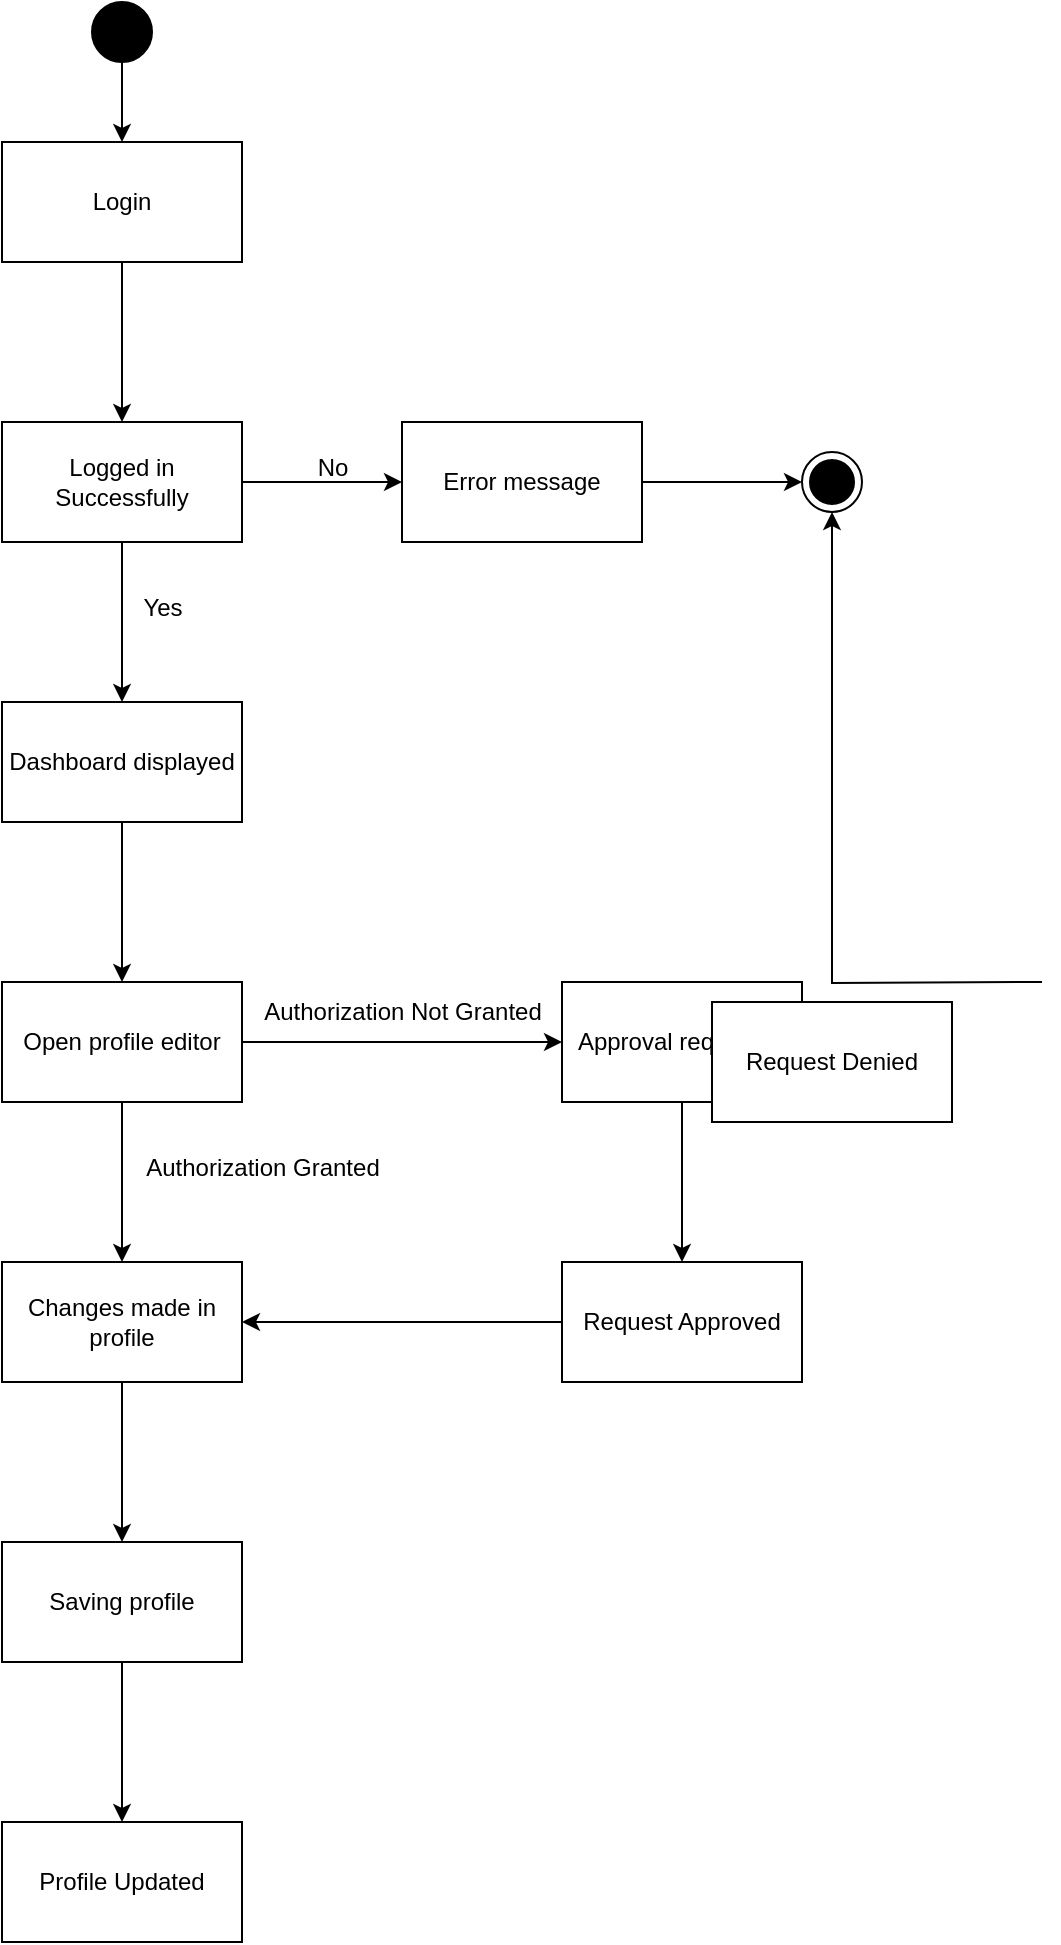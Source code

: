 <mxfile version="22.1.21" type="github">
  <diagram name="Page-1" id="XPQj7WeeYE_sJ3q7p8Le">
    <mxGraphModel dx="2074" dy="1144" grid="1" gridSize="10" guides="1" tooltips="1" connect="1" arrows="1" fold="1" page="1" pageScale="1" pageWidth="850" pageHeight="1100" background="#ffffff" math="0" shadow="0">
      <root>
        <mxCell id="0" />
        <mxCell id="1" parent="0" />
        <mxCell id="KYCEOZ7OLIqgQLIZsvcy-1" value="" style="edgeStyle=orthogonalEdgeStyle;rounded=0;orthogonalLoop=1;jettySize=auto;html=1;" edge="1" parent="1" source="KYCEOZ7OLIqgQLIZsvcy-2" target="KYCEOZ7OLIqgQLIZsvcy-5">
          <mxGeometry relative="1" as="geometry" />
        </mxCell>
        <mxCell id="KYCEOZ7OLIqgQLIZsvcy-2" value="Login" style="whiteSpace=wrap;html=1;" vertex="1" parent="1">
          <mxGeometry x="165" y="110" width="120" height="60" as="geometry" />
        </mxCell>
        <mxCell id="KYCEOZ7OLIqgQLIZsvcy-3" value="" style="edgeStyle=orthogonalEdgeStyle;rounded=0;orthogonalLoop=1;jettySize=auto;html=1;" edge="1" parent="1" source="KYCEOZ7OLIqgQLIZsvcy-5" target="KYCEOZ7OLIqgQLIZsvcy-7">
          <mxGeometry relative="1" as="geometry" />
        </mxCell>
        <mxCell id="KYCEOZ7OLIqgQLIZsvcy-4" value="" style="edgeStyle=orthogonalEdgeStyle;rounded=0;orthogonalLoop=1;jettySize=auto;html=1;" edge="1" parent="1" source="KYCEOZ7OLIqgQLIZsvcy-5" target="KYCEOZ7OLIqgQLIZsvcy-10">
          <mxGeometry relative="1" as="geometry" />
        </mxCell>
        <mxCell id="KYCEOZ7OLIqgQLIZsvcy-5" value="Logged in Successfully" style="whiteSpace=wrap;html=1;" vertex="1" parent="1">
          <mxGeometry x="165" y="250" width="120" height="60" as="geometry" />
        </mxCell>
        <mxCell id="KYCEOZ7OLIqgQLIZsvcy-6" style="edgeStyle=orthogonalEdgeStyle;rounded=0;orthogonalLoop=1;jettySize=auto;html=1;entryX=0;entryY=0.5;entryDx=0;entryDy=0;" edge="1" parent="1" source="KYCEOZ7OLIqgQLIZsvcy-7" target="KYCEOZ7OLIqgQLIZsvcy-14">
          <mxGeometry relative="1" as="geometry" />
        </mxCell>
        <mxCell id="KYCEOZ7OLIqgQLIZsvcy-7" value="Error message" style="whiteSpace=wrap;html=1;" vertex="1" parent="1">
          <mxGeometry x="365" y="250" width="120" height="60" as="geometry" />
        </mxCell>
        <mxCell id="KYCEOZ7OLIqgQLIZsvcy-8" value="No" style="text;html=1;align=center;verticalAlign=middle;resizable=0;points=[];autosize=1;strokeColor=none;fillColor=none;" vertex="1" parent="1">
          <mxGeometry x="309.5" y="258" width="40" height="30" as="geometry" />
        </mxCell>
        <mxCell id="KYCEOZ7OLIqgQLIZsvcy-9" value="" style="edgeStyle=orthogonalEdgeStyle;rounded=0;orthogonalLoop=1;jettySize=auto;html=1;" edge="1" parent="1" source="KYCEOZ7OLIqgQLIZsvcy-10" target="KYCEOZ7OLIqgQLIZsvcy-17">
          <mxGeometry relative="1" as="geometry" />
        </mxCell>
        <mxCell id="KYCEOZ7OLIqgQLIZsvcy-10" value="Dashboard displayed" style="whiteSpace=wrap;html=1;" vertex="1" parent="1">
          <mxGeometry x="165" y="390" width="120" height="60" as="geometry" />
        </mxCell>
        <mxCell id="KYCEOZ7OLIqgQLIZsvcy-11" value="Yes" style="text;html=1;align=center;verticalAlign=middle;resizable=0;points=[];autosize=1;strokeColor=none;fillColor=none;" vertex="1" parent="1">
          <mxGeometry x="225" y="328" width="40" height="30" as="geometry" />
        </mxCell>
        <mxCell id="KYCEOZ7OLIqgQLIZsvcy-12" style="edgeStyle=orthogonalEdgeStyle;rounded=0;orthogonalLoop=1;jettySize=auto;html=1;entryX=0.5;entryY=0;entryDx=0;entryDy=0;" edge="1" parent="1" source="KYCEOZ7OLIqgQLIZsvcy-13" target="KYCEOZ7OLIqgQLIZsvcy-2">
          <mxGeometry relative="1" as="geometry" />
        </mxCell>
        <mxCell id="KYCEOZ7OLIqgQLIZsvcy-13" value="" style="ellipse;fillColor=strokeColor;html=1;" vertex="1" parent="1">
          <mxGeometry x="210" y="40" width="30" height="30" as="geometry" />
        </mxCell>
        <mxCell id="KYCEOZ7OLIqgQLIZsvcy-14" value="" style="ellipse;html=1;shape=endState;fillColor=strokeColor;" vertex="1" parent="1">
          <mxGeometry x="565" y="265" width="30" height="30" as="geometry" />
        </mxCell>
        <mxCell id="KYCEOZ7OLIqgQLIZsvcy-15" value="" style="edgeStyle=orthogonalEdgeStyle;rounded=0;orthogonalLoop=1;jettySize=auto;html=1;" edge="1" parent="1" source="KYCEOZ7OLIqgQLIZsvcy-17" target="KYCEOZ7OLIqgQLIZsvcy-19">
          <mxGeometry relative="1" as="geometry" />
        </mxCell>
        <mxCell id="KYCEOZ7OLIqgQLIZsvcy-16" style="edgeStyle=orthogonalEdgeStyle;rounded=0;orthogonalLoop=1;jettySize=auto;html=1;exitX=1;exitY=0.5;exitDx=0;exitDy=0;entryX=0;entryY=0.5;entryDx=0;entryDy=0;" edge="1" parent="1" source="KYCEOZ7OLIqgQLIZsvcy-17" target="KYCEOZ7OLIqgQLIZsvcy-27">
          <mxGeometry relative="1" as="geometry">
            <mxPoint x="425" y="560" as="targetPoint" />
          </mxGeometry>
        </mxCell>
        <mxCell id="KYCEOZ7OLIqgQLIZsvcy-17" value="Open profile editor" style="whiteSpace=wrap;html=1;" vertex="1" parent="1">
          <mxGeometry x="165" y="530" width="120" height="60" as="geometry" />
        </mxCell>
        <mxCell id="KYCEOZ7OLIqgQLIZsvcy-18" value="" style="edgeStyle=orthogonalEdgeStyle;rounded=0;orthogonalLoop=1;jettySize=auto;html=1;" edge="1" parent="1" source="KYCEOZ7OLIqgQLIZsvcy-19" target="KYCEOZ7OLIqgQLIZsvcy-21">
          <mxGeometry relative="1" as="geometry" />
        </mxCell>
        <mxCell id="KYCEOZ7OLIqgQLIZsvcy-19" value="Changes made in profile" style="whiteSpace=wrap;html=1;" vertex="1" parent="1">
          <mxGeometry x="165" y="670" width="120" height="60" as="geometry" />
        </mxCell>
        <mxCell id="KYCEOZ7OLIqgQLIZsvcy-20" value="" style="edgeStyle=orthogonalEdgeStyle;rounded=0;orthogonalLoop=1;jettySize=auto;html=1;" edge="1" parent="1" source="KYCEOZ7OLIqgQLIZsvcy-21" target="KYCEOZ7OLIqgQLIZsvcy-24">
          <mxGeometry relative="1" as="geometry" />
        </mxCell>
        <mxCell id="KYCEOZ7OLIqgQLIZsvcy-21" value="Saving profile" style="whiteSpace=wrap;html=1;" vertex="1" parent="1">
          <mxGeometry x="165" y="810" width="120" height="60" as="geometry" />
        </mxCell>
        <mxCell id="KYCEOZ7OLIqgQLIZsvcy-22" value="Authorization Granted" style="text;html=1;align=center;verticalAlign=middle;resizable=0;points=[];autosize=1;strokeColor=none;fillColor=none;" vertex="1" parent="1">
          <mxGeometry x="225" y="608" width="140" height="30" as="geometry" />
        </mxCell>
        <mxCell id="KYCEOZ7OLIqgQLIZsvcy-23" value="Authorization Not Granted" style="text;html=1;align=center;verticalAlign=middle;resizable=0;points=[];autosize=1;strokeColor=none;fillColor=none;" vertex="1" parent="1">
          <mxGeometry x="285" y="530" width="160" height="30" as="geometry" />
        </mxCell>
        <mxCell id="KYCEOZ7OLIqgQLIZsvcy-24" value="Profile Updated" style="whiteSpace=wrap;html=1;" vertex="1" parent="1">
          <mxGeometry x="165" y="950" width="120" height="60" as="geometry" />
        </mxCell>
        <mxCell id="KYCEOZ7OLIqgQLIZsvcy-25" value="" style="edgeStyle=orthogonalEdgeStyle;rounded=0;orthogonalLoop=1;jettySize=auto;html=1;" edge="1" parent="1" source="KYCEOZ7OLIqgQLIZsvcy-27">
          <mxGeometry relative="1" as="geometry">
            <mxPoint x="625" y="560" as="targetPoint" />
          </mxGeometry>
        </mxCell>
        <mxCell id="KYCEOZ7OLIqgQLIZsvcy-26" value="" style="edgeStyle=orthogonalEdgeStyle;rounded=0;orthogonalLoop=1;jettySize=auto;html=1;" edge="1" parent="1" source="KYCEOZ7OLIqgQLIZsvcy-27" target="KYCEOZ7OLIqgQLIZsvcy-31">
          <mxGeometry relative="1" as="geometry" />
        </mxCell>
        <mxCell id="KYCEOZ7OLIqgQLIZsvcy-27" value="Approval requested" style="rounded=0;whiteSpace=wrap;html=1;" vertex="1" parent="1">
          <mxGeometry x="445" y="530" width="120" height="60" as="geometry" />
        </mxCell>
        <mxCell id="KYCEOZ7OLIqgQLIZsvcy-28" style="edgeStyle=orthogonalEdgeStyle;rounded=0;orthogonalLoop=1;jettySize=auto;html=1;exitX=0.5;exitY=0;exitDx=0;exitDy=0;entryX=0.5;entryY=1;entryDx=0;entryDy=0;" edge="1" parent="1" target="KYCEOZ7OLIqgQLIZsvcy-14">
          <mxGeometry relative="1" as="geometry">
            <mxPoint x="685" y="530" as="sourcePoint" />
          </mxGeometry>
        </mxCell>
        <mxCell id="KYCEOZ7OLIqgQLIZsvcy-29" value="Request Denied" style="whiteSpace=wrap;html=1;rounded=0;" vertex="1" parent="1">
          <mxGeometry x="520" y="540" width="120" height="60" as="geometry" />
        </mxCell>
        <mxCell id="KYCEOZ7OLIqgQLIZsvcy-30" style="edgeStyle=orthogonalEdgeStyle;rounded=0;orthogonalLoop=1;jettySize=auto;html=1;exitX=0;exitY=0.5;exitDx=0;exitDy=0;" edge="1" parent="1" source="KYCEOZ7OLIqgQLIZsvcy-31" target="KYCEOZ7OLIqgQLIZsvcy-19">
          <mxGeometry relative="1" as="geometry" />
        </mxCell>
        <mxCell id="KYCEOZ7OLIqgQLIZsvcy-31" value="Request Approved" style="whiteSpace=wrap;html=1;rounded=0;" vertex="1" parent="1">
          <mxGeometry x="445" y="670" width="120" height="60" as="geometry" />
        </mxCell>
      </root>
    </mxGraphModel>
  </diagram>
</mxfile>
